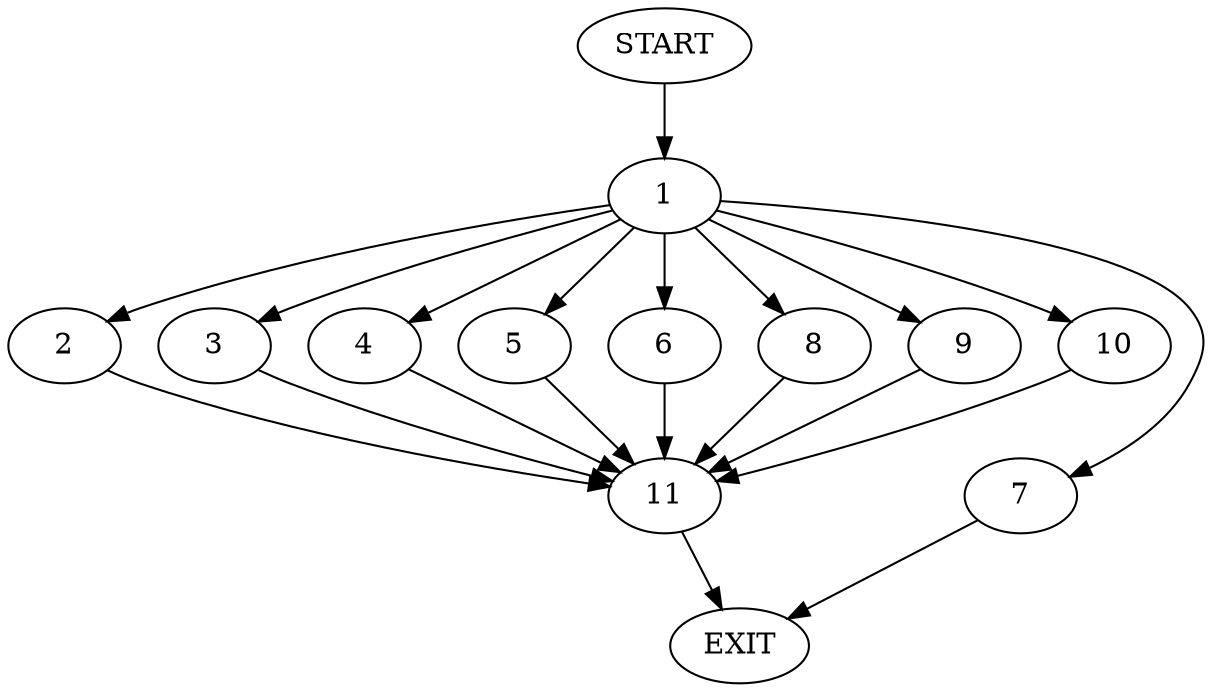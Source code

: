 digraph {
0 [label="START"]
12 [label="EXIT"]
0 -> 1
1 -> 2
1 -> 3
1 -> 4
1 -> 5
1 -> 6
1 -> 7
1 -> 8
1 -> 9
1 -> 10
4 -> 11
5 -> 11
6 -> 11
8 -> 11
9 -> 11
2 -> 11
10 -> 11
7 -> 12
3 -> 11
11 -> 12
}
